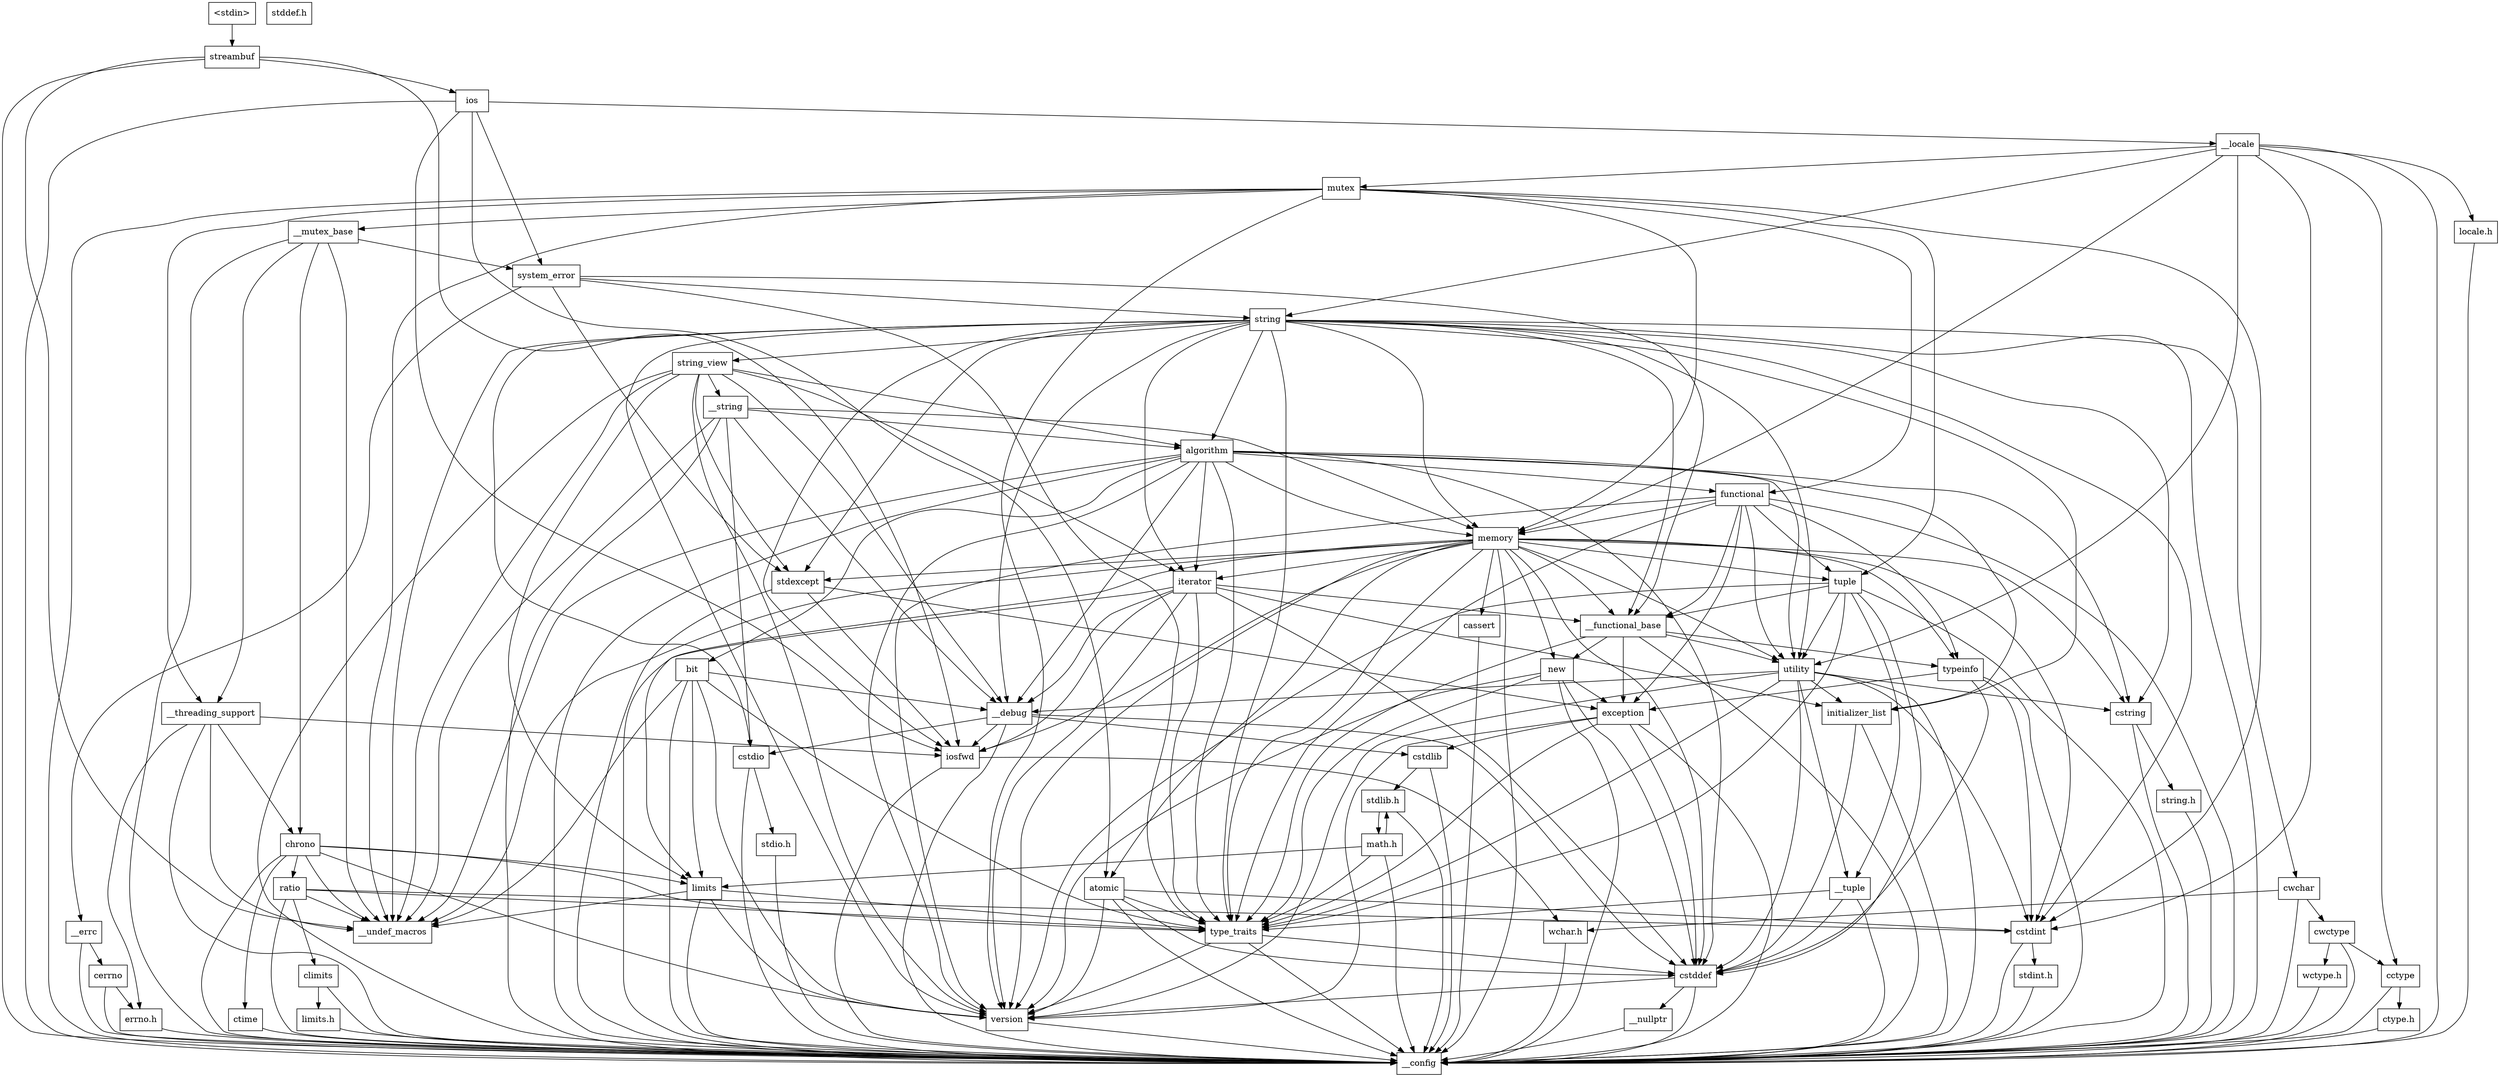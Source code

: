 digraph "dependencies" {
  header_0 [ shape="box", label="\<stdin\>" ];
  header_1 [ shape="box", label="streambuf" ];
  header_105 [ shape="box", label="memory" ];
  header_106 [ shape="box", label="typeinfo" ];
  header_107 [ shape="box", label="exception" ];
  header_108 [ shape="box", label="new" ];
  header_109 [ shape="box", label="iterator" ];
  header_11 [ shape="box", label="iosfwd" ];
  header_110 [ shape="box", label="__functional_base" ];
  header_111 [ shape="box", label="tuple" ];
  header_112 [ shape="box", label="stdexcept" ];
  header_113 [ shape="box", label="cassert" ];
  header_115 [ shape="box", label="atomic" ];
  header_116 [ shape="box", label="functional" ];
  header_117 [ shape="box", label="bit" ];
  header_118 [ shape="box", label="cwchar" ];
  header_119 [ shape="box", label="cwctype" ];
  header_12 [ shape="box", label="wchar.h" ];
  header_120 [ shape="box", label="cctype" ];
  header_121 [ shape="box", label="ctype.h" ];
  header_123 [ shape="box", label="wctype.h" ];
  header_126 [ shape="box", label="mutex" ];
  header_127 [ shape="box", label="__mutex_base" ];
  header_128 [ shape="box", label="chrono" ];
  header_129 [ shape="box", label="ctime" ];
  header_135 [ shape="box", label="ratio" ];
  header_136 [ shape="box", label="climits" ];
  header_137 [ shape="box", label="limits.h" ];
  header_146 [ shape="box", label="system_error" ];
  header_147 [ shape="box", label="__errc" ];
  header_148 [ shape="box", label="cerrno" ];
  header_149 [ shape="box", label="errno.h" ];
  header_157 [ shape="box", label="__threading_support" ];
  header_163 [ shape="box", label="locale.h" ];
  header_17 [ shape="box", label="stddef.h" ];
  header_2 [ shape="box", label="__config" ];
  header_28 [ shape="box", label="ios" ];
  header_29 [ shape="box", label="__locale" ];
  header_30 [ shape="box", label="string" ];
  header_31 [ shape="box", label="string_view" ];
  header_32 [ shape="box", label="__string" ];
  header_33 [ shape="box", label="algorithm" ];
  header_34 [ shape="box", label="initializer_list" ];
  header_35 [ shape="box", label="cstddef" ];
  header_36 [ shape="box", label="version" ];
  header_38 [ shape="box", label="__nullptr" ];
  header_39 [ shape="box", label="type_traits" ];
  header_40 [ shape="box", label="cstring" ];
  header_41 [ shape="box", label="string.h" ];
  header_44 [ shape="box", label="utility" ];
  header_45 [ shape="box", label="__tuple" ];
  header_46 [ shape="box", label="cstdint" ];
  header_47 [ shape="box", label="stdint.h" ];
  header_54 [ shape="box", label="__debug" ];
  header_55 [ shape="box", label="cstdlib" ];
  header_56 [ shape="box", label="stdlib.h" ];
  header_81 [ shape="box", label="math.h" ];
  header_93 [ shape="box", label="limits" ];
  header_94 [ shape="box", label="__undef_macros" ];
  header_95 [ shape="box", label="cstdio" ];
  header_96 [ shape="box", label="stdio.h" ];
  header_118 -> header_2;
  header_118 -> header_12;
  header_118 -> header_119;
  header_119 -> header_2;
  header_119 -> header_123;
  header_119 -> header_120;
  header_115 -> header_36;
  header_115 -> header_46;
  header_115 -> header_35;
  header_115 -> header_2;
  header_115 -> header_39;
  header_163 -> header_2;
  header_116 -> header_39;
  header_116 -> header_36;
  header_116 -> header_44;
  header_116 -> header_2;
  header_116 -> header_105;
  header_116 -> header_107;
  header_116 -> header_106;
  header_116 -> header_110;
  header_116 -> header_111;
  header_117 -> header_39;
  header_117 -> header_36;
  header_117 -> header_54;
  header_117 -> header_2;
  header_117 -> header_94;
  header_117 -> header_93;
  header_112 -> header_107;
  header_112 -> header_2;
  header_112 -> header_11;
  header_113 -> header_2;
  header_110 -> header_39;
  header_110 -> header_44;
  header_110 -> header_2;
  header_110 -> header_108;
  header_110 -> header_107;
  header_110 -> header_106;
  header_111 -> header_39;
  header_111 -> header_36;
  header_111 -> header_35;
  header_111 -> header_45;
  header_111 -> header_44;
  header_111 -> header_2;
  header_111 -> header_110;
  header_47 -> header_2;
  header_46 -> header_47;
  header_46 -> header_2;
  header_45 -> header_35;
  header_45 -> header_2;
  header_45 -> header_39;
  header_44 -> header_39;
  header_44 -> header_36;
  header_44 -> header_34;
  header_44 -> header_35;
  header_44 -> header_54;
  header_44 -> header_46;
  header_44 -> header_45;
  header_44 -> header_2;
  header_44 -> header_40;
  header_41 -> header_2;
  header_40 -> header_2;
  header_40 -> header_41;
  header_105 -> header_106;
  header_105 -> header_11;
  header_105 -> header_39;
  header_105 -> header_36;
  header_105 -> header_35;
  header_105 -> header_46;
  header_105 -> header_44;
  header_105 -> header_2;
  header_105 -> header_108;
  header_105 -> header_93;
  header_105 -> header_40;
  header_105 -> header_94;
  header_105 -> header_109;
  header_105 -> header_115;
  header_105 -> header_112;
  header_105 -> header_113;
  header_105 -> header_110;
  header_105 -> header_111;
  header_107 -> header_36;
  header_107 -> header_35;
  header_107 -> header_2;
  header_107 -> header_55;
  header_107 -> header_39;
  header_106 -> header_46;
  header_106 -> header_107;
  header_106 -> header_35;
  header_106 -> header_2;
  header_0 -> header_1;
  header_1 -> header_94;
  header_1 -> header_2;
  header_1 -> header_11;
  header_1 -> header_28;
  header_54 -> header_95;
  header_54 -> header_35;
  header_54 -> header_2;
  header_54 -> header_11;
  header_54 -> header_55;
  header_55 -> header_2;
  header_55 -> header_56;
  header_56 -> header_81;
  header_56 -> header_2;
  header_135 -> header_94;
  header_135 -> header_46;
  header_135 -> header_2;
  header_135 -> header_136;
  header_135 -> header_39;
  header_136 -> header_2;
  header_136 -> header_137;
  header_137 -> header_2;
  header_29 -> header_126;
  header_29 -> header_30;
  header_29 -> header_46;
  header_29 -> header_44;
  header_29 -> header_2;
  header_29 -> header_120;
  header_29 -> header_163;
  header_29 -> header_105;
  header_28 -> header_2;
  header_28 -> header_115;
  header_28 -> header_29;
  header_28 -> header_11;
  header_28 -> header_146;
  header_127 -> header_94;
  header_127 -> header_128;
  header_127 -> header_2;
  header_127 -> header_157;
  header_127 -> header_146;
  header_126 -> header_157;
  header_126 -> header_36;
  header_126 -> header_127;
  header_126 -> header_46;
  header_126 -> header_2;
  header_126 -> header_94;
  header_126 -> header_105;
  header_126 -> header_116;
  header_126 -> header_111;
  header_123 -> header_2;
  header_121 -> header_2;
  header_120 -> header_2;
  header_120 -> header_121;
  header_129 -> header_2;
  header_128 -> header_39;
  header_128 -> header_36;
  header_128 -> header_2;
  header_128 -> header_135;
  header_128 -> header_94;
  header_128 -> header_129;
  header_128 -> header_93;
  header_38 -> header_2;
  header_39 -> header_36;
  header_39 -> header_35;
  header_39 -> header_2;
  header_36 -> header_2;
  header_34 -> header_35;
  header_34 -> header_2;
  header_35 -> header_36;
  header_35 -> header_2;
  header_35 -> header_38;
  header_32 -> header_54;
  header_32 -> header_33;
  header_32 -> header_105;
  header_32 -> header_2;
  header_32 -> header_94;
  header_32 -> header_95;
  header_33 -> header_109;
  header_33 -> header_39;
  header_33 -> header_36;
  header_33 -> header_34;
  header_33 -> header_35;
  header_33 -> header_54;
  header_33 -> header_116;
  header_33 -> header_44;
  header_33 -> header_2;
  header_33 -> header_40;
  header_33 -> header_94;
  header_33 -> header_117;
  header_33 -> header_105;
  header_30 -> header_95;
  header_30 -> header_11;
  header_30 -> header_39;
  header_30 -> header_36;
  header_30 -> header_34;
  header_30 -> header_54;
  header_30 -> header_33;
  header_30 -> header_31;
  header_30 -> header_46;
  header_30 -> header_44;
  header_30 -> header_109;
  header_30 -> header_118;
  header_30 -> header_40;
  header_30 -> header_94;
  header_30 -> header_2;
  header_30 -> header_105;
  header_30 -> header_112;
  header_30 -> header_110;
  header_31 -> header_36;
  header_31 -> header_54;
  header_31 -> header_32;
  header_31 -> header_33;
  header_31 -> header_109;
  header_31 -> header_94;
  header_31 -> header_2;
  header_31 -> header_112;
  header_31 -> header_93;
  header_157 -> header_149;
  header_157 -> header_94;
  header_157 -> header_2;
  header_157 -> header_11;
  header_157 -> header_128;
  header_109 -> header_11;
  header_109 -> header_39;
  header_109 -> header_36;
  header_109 -> header_34;
  header_109 -> header_35;
  header_109 -> header_54;
  header_109 -> header_2;
  header_109 -> header_110;
  header_108 -> header_36;
  header_108 -> header_107;
  header_108 -> header_35;
  header_108 -> header_2;
  header_108 -> header_39;
  header_81 -> header_39;
  header_81 -> header_2;
  header_81 -> header_56;
  header_81 -> header_93;
  header_147 -> header_148;
  header_147 -> header_2;
  header_146 -> header_110;
  header_146 -> header_112;
  header_146 -> header_30;
  header_146 -> header_147;
  header_146 -> header_39;
  header_149 -> header_2;
  header_148 -> header_149;
  header_148 -> header_2;
  header_11 -> header_2;
  header_11 -> header_12;
  header_12 -> header_2;
  header_95 -> header_96;
  header_95 -> header_2;
  header_96 -> header_2;
  header_93 -> header_94;
  header_93 -> header_36;
  header_93 -> header_2;
  header_93 -> header_39;
}